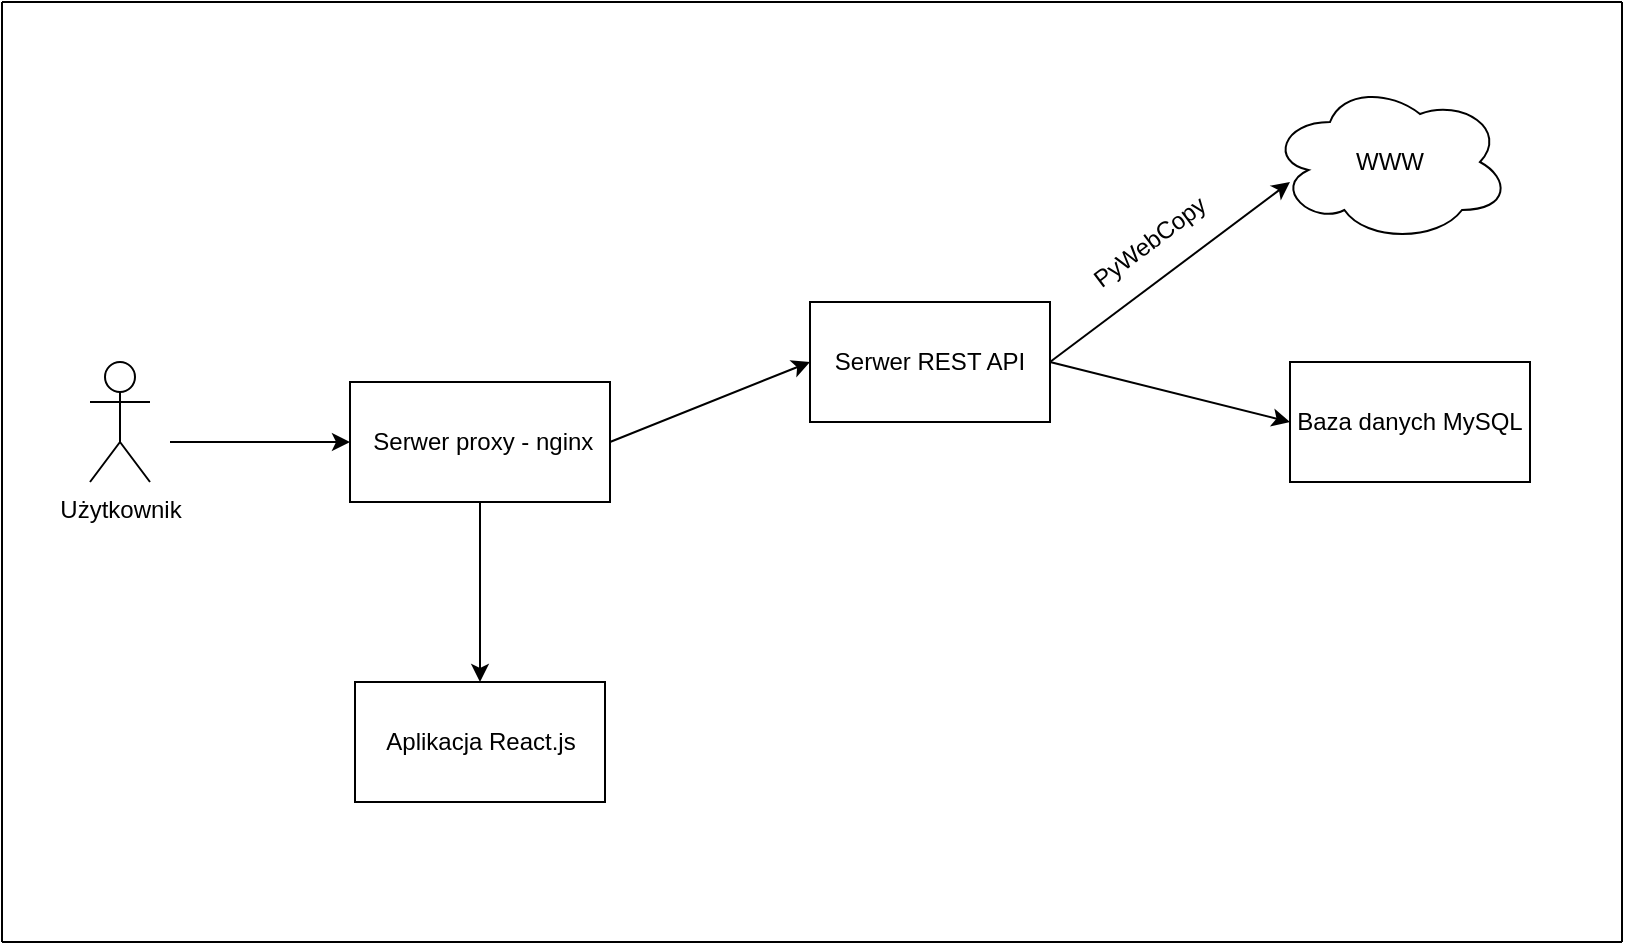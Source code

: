 <mxfile version="13.10.1" type="device"><diagram id="xcGHLUnnplRrOsulh7CU" name="Page-1"><mxGraphModel dx="1185" dy="662" grid="1" gridSize="10" guides="1" tooltips="1" connect="1" arrows="1" fold="1" page="1" pageScale="1" pageWidth="827" pageHeight="1169" math="0" shadow="0"><root><mxCell id="0"/><mxCell id="1" parent="0"/><mxCell id="w2Jva28QND1A3oWnqDAi-6" value="&lt;div style=&quot;text-align: left&quot;&gt;&lt;span&gt;&amp;nbsp;S&lt;/span&gt;&lt;span&gt;erwer proxy - nginx&lt;/span&gt;&lt;/div&gt;" style="rounded=0;whiteSpace=wrap;html=1;" parent="1" vertex="1"><mxGeometry x="184" y="190" width="130" height="60" as="geometry"/></mxCell><mxCell id="w2Jva28QND1A3oWnqDAi-7" value="" style="endArrow=classic;html=1;entryX=0.5;entryY=0;entryDx=0;entryDy=0;exitX=0.5;exitY=1;exitDx=0;exitDy=0;" parent="1" source="w2Jva28QND1A3oWnqDAi-6" target="bpcOqoOJhm_s-2FnNLuq-3" edge="1"><mxGeometry width="50" height="50" relative="1" as="geometry"><mxPoint x="319" y="250" as="sourcePoint"/><mxPoint x="314" y="280" as="targetPoint"/></mxGeometry></mxCell><mxCell id="w2Jva28QND1A3oWnqDAi-8" value="" style="endArrow=classic;html=1;exitX=1;exitY=0.5;exitDx=0;exitDy=0;entryX=0;entryY=0.5;entryDx=0;entryDy=0;" parent="1" source="w2Jva28QND1A3oWnqDAi-6" target="w2Jva28QND1A3oWnqDAi-9" edge="1"><mxGeometry width="50" height="50" relative="1" as="geometry"><mxPoint x="374" y="210" as="sourcePoint"/><mxPoint x="494" y="190" as="targetPoint"/></mxGeometry></mxCell><mxCell id="w2Jva28QND1A3oWnqDAi-9" value="Serwer REST API" style="rounded=0;whiteSpace=wrap;html=1;" parent="1" vertex="1"><mxGeometry x="414" y="150" width="120" height="60" as="geometry"/></mxCell><mxCell id="w2Jva28QND1A3oWnqDAi-12" value="" style="endArrow=classic;html=1;exitX=1;exitY=0.5;exitDx=0;exitDy=0;entryX=0;entryY=0.5;entryDx=0;entryDy=0;" parent="1" source="w2Jva28QND1A3oWnqDAi-9" edge="1" target="w2Jva28QND1A3oWnqDAi-13"><mxGeometry width="50" height="50" relative="1" as="geometry"><mxPoint x="644" y="220" as="sourcePoint"/><mxPoint x="694" y="190" as="targetPoint"/></mxGeometry></mxCell><mxCell id="w2Jva28QND1A3oWnqDAi-13" value="Baza danych MySQL" style="rounded=0;whiteSpace=wrap;html=1;" parent="1" vertex="1"><mxGeometry x="654" y="180" width="120" height="60" as="geometry"/></mxCell><mxCell id="w2Jva28QND1A3oWnqDAi-21" value="" style="endArrow=none;html=1;" parent="1" edge="1"><mxGeometry width="50" height="50" relative="1" as="geometry"><mxPoint x="10" as="sourcePoint"/><mxPoint x="820" as="targetPoint"/></mxGeometry></mxCell><mxCell id="w2Jva28QND1A3oWnqDAi-23" value="" style="endArrow=none;html=1;" parent="1" edge="1"><mxGeometry width="50" height="50" relative="1" as="geometry"><mxPoint x="10" y="470" as="sourcePoint"/><mxPoint x="10" as="targetPoint"/></mxGeometry></mxCell><mxCell id="w2Jva28QND1A3oWnqDAi-25" value="" style="endArrow=classic;html=1;" parent="1" edge="1"><mxGeometry width="50" height="50" relative="1" as="geometry"><mxPoint x="534" y="180" as="sourcePoint"/><mxPoint x="654" y="90" as="targetPoint"/></mxGeometry></mxCell><mxCell id="w2Jva28QND1A3oWnqDAi-26" value="WWW" style="ellipse;shape=cloud;whiteSpace=wrap;html=1;" parent="1" vertex="1"><mxGeometry x="644" y="40" width="120" height="80" as="geometry"/></mxCell><mxCell id="w2Jva28QND1A3oWnqDAi-27" value="PyWebCopy" style="text;html=1;strokeColor=none;fillColor=none;align=center;verticalAlign=middle;whiteSpace=wrap;rounded=0;rotation=323;" parent="1" vertex="1"><mxGeometry x="544" y="110" width="80" height="20" as="geometry"/></mxCell><mxCell id="bpcOqoOJhm_s-2FnNLuq-3" value="Aplikacja React.js" style="rounded=0;whiteSpace=wrap;html=1;" parent="1" vertex="1"><mxGeometry x="186.5" y="340" width="125" height="60" as="geometry"/></mxCell><mxCell id="pw5D7pO-XSQTTSXte9I1-1" value="" style="endArrow=none;html=1;" edge="1" parent="1"><mxGeometry width="50" height="50" relative="1" as="geometry"><mxPoint x="820.0" y="470" as="sourcePoint"/><mxPoint x="820.0" as="targetPoint"/></mxGeometry></mxCell><mxCell id="pw5D7pO-XSQTTSXte9I1-2" value="" style="endArrow=none;html=1;" edge="1" parent="1"><mxGeometry width="50" height="50" relative="1" as="geometry"><mxPoint x="10" y="470" as="sourcePoint"/><mxPoint x="820" y="470" as="targetPoint"/></mxGeometry></mxCell><mxCell id="pw5D7pO-XSQTTSXte9I1-3" value="Użytkownik" style="shape=umlActor;verticalLabelPosition=bottom;verticalAlign=top;html=1;outlineConnect=0;" vertex="1" parent="1"><mxGeometry x="54" y="180" width="30" height="60" as="geometry"/></mxCell><mxCell id="pw5D7pO-XSQTTSXte9I1-7" value="" style="endArrow=classic;html=1;entryX=0;entryY=0.5;entryDx=0;entryDy=0;" edge="1" parent="1" target="w2Jva28QND1A3oWnqDAi-6"><mxGeometry width="50" height="50" relative="1" as="geometry"><mxPoint x="94" y="220" as="sourcePoint"/><mxPoint x="154" y="190" as="targetPoint"/></mxGeometry></mxCell></root></mxGraphModel></diagram></mxfile>